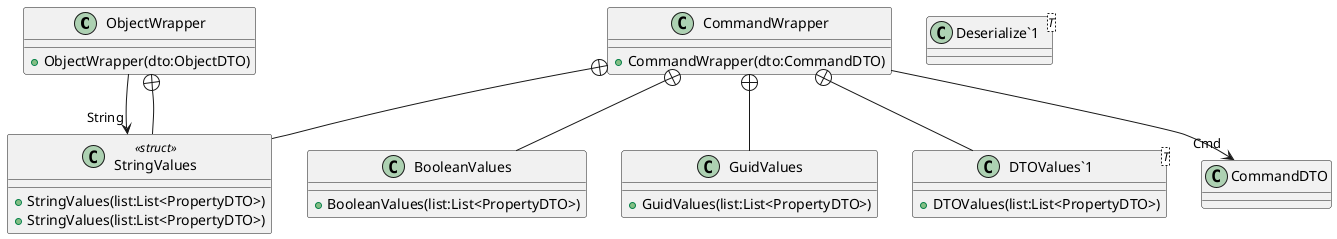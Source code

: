 @startuml
class ObjectWrapper {
    + ObjectWrapper(dto:ObjectDTO)
}
class CommandWrapper {
    + CommandWrapper(dto:CommandDTO)
}
class StringValues <<struct>> {
    + StringValues(list:List<PropertyDTO>)
}
class StringValues {
    + StringValues(list:List<PropertyDTO>)
}
class BooleanValues {
    + BooleanValues(list:List<PropertyDTO>)
}
class GuidValues {
    + GuidValues(list:List<PropertyDTO>)
}
class "DTOValues`1"<T> {
    + DTOValues(list:List<PropertyDTO>)
}
class "Deserialize`1"<T> {
}
ObjectWrapper --> "String" StringValues
CommandWrapper --> "Cmd" CommandDTO
ObjectWrapper +-- StringValues
CommandWrapper +-- StringValues
CommandWrapper +-- BooleanValues
CommandWrapper +-- GuidValues
CommandWrapper +-- "DTOValues`1"
@enduml

